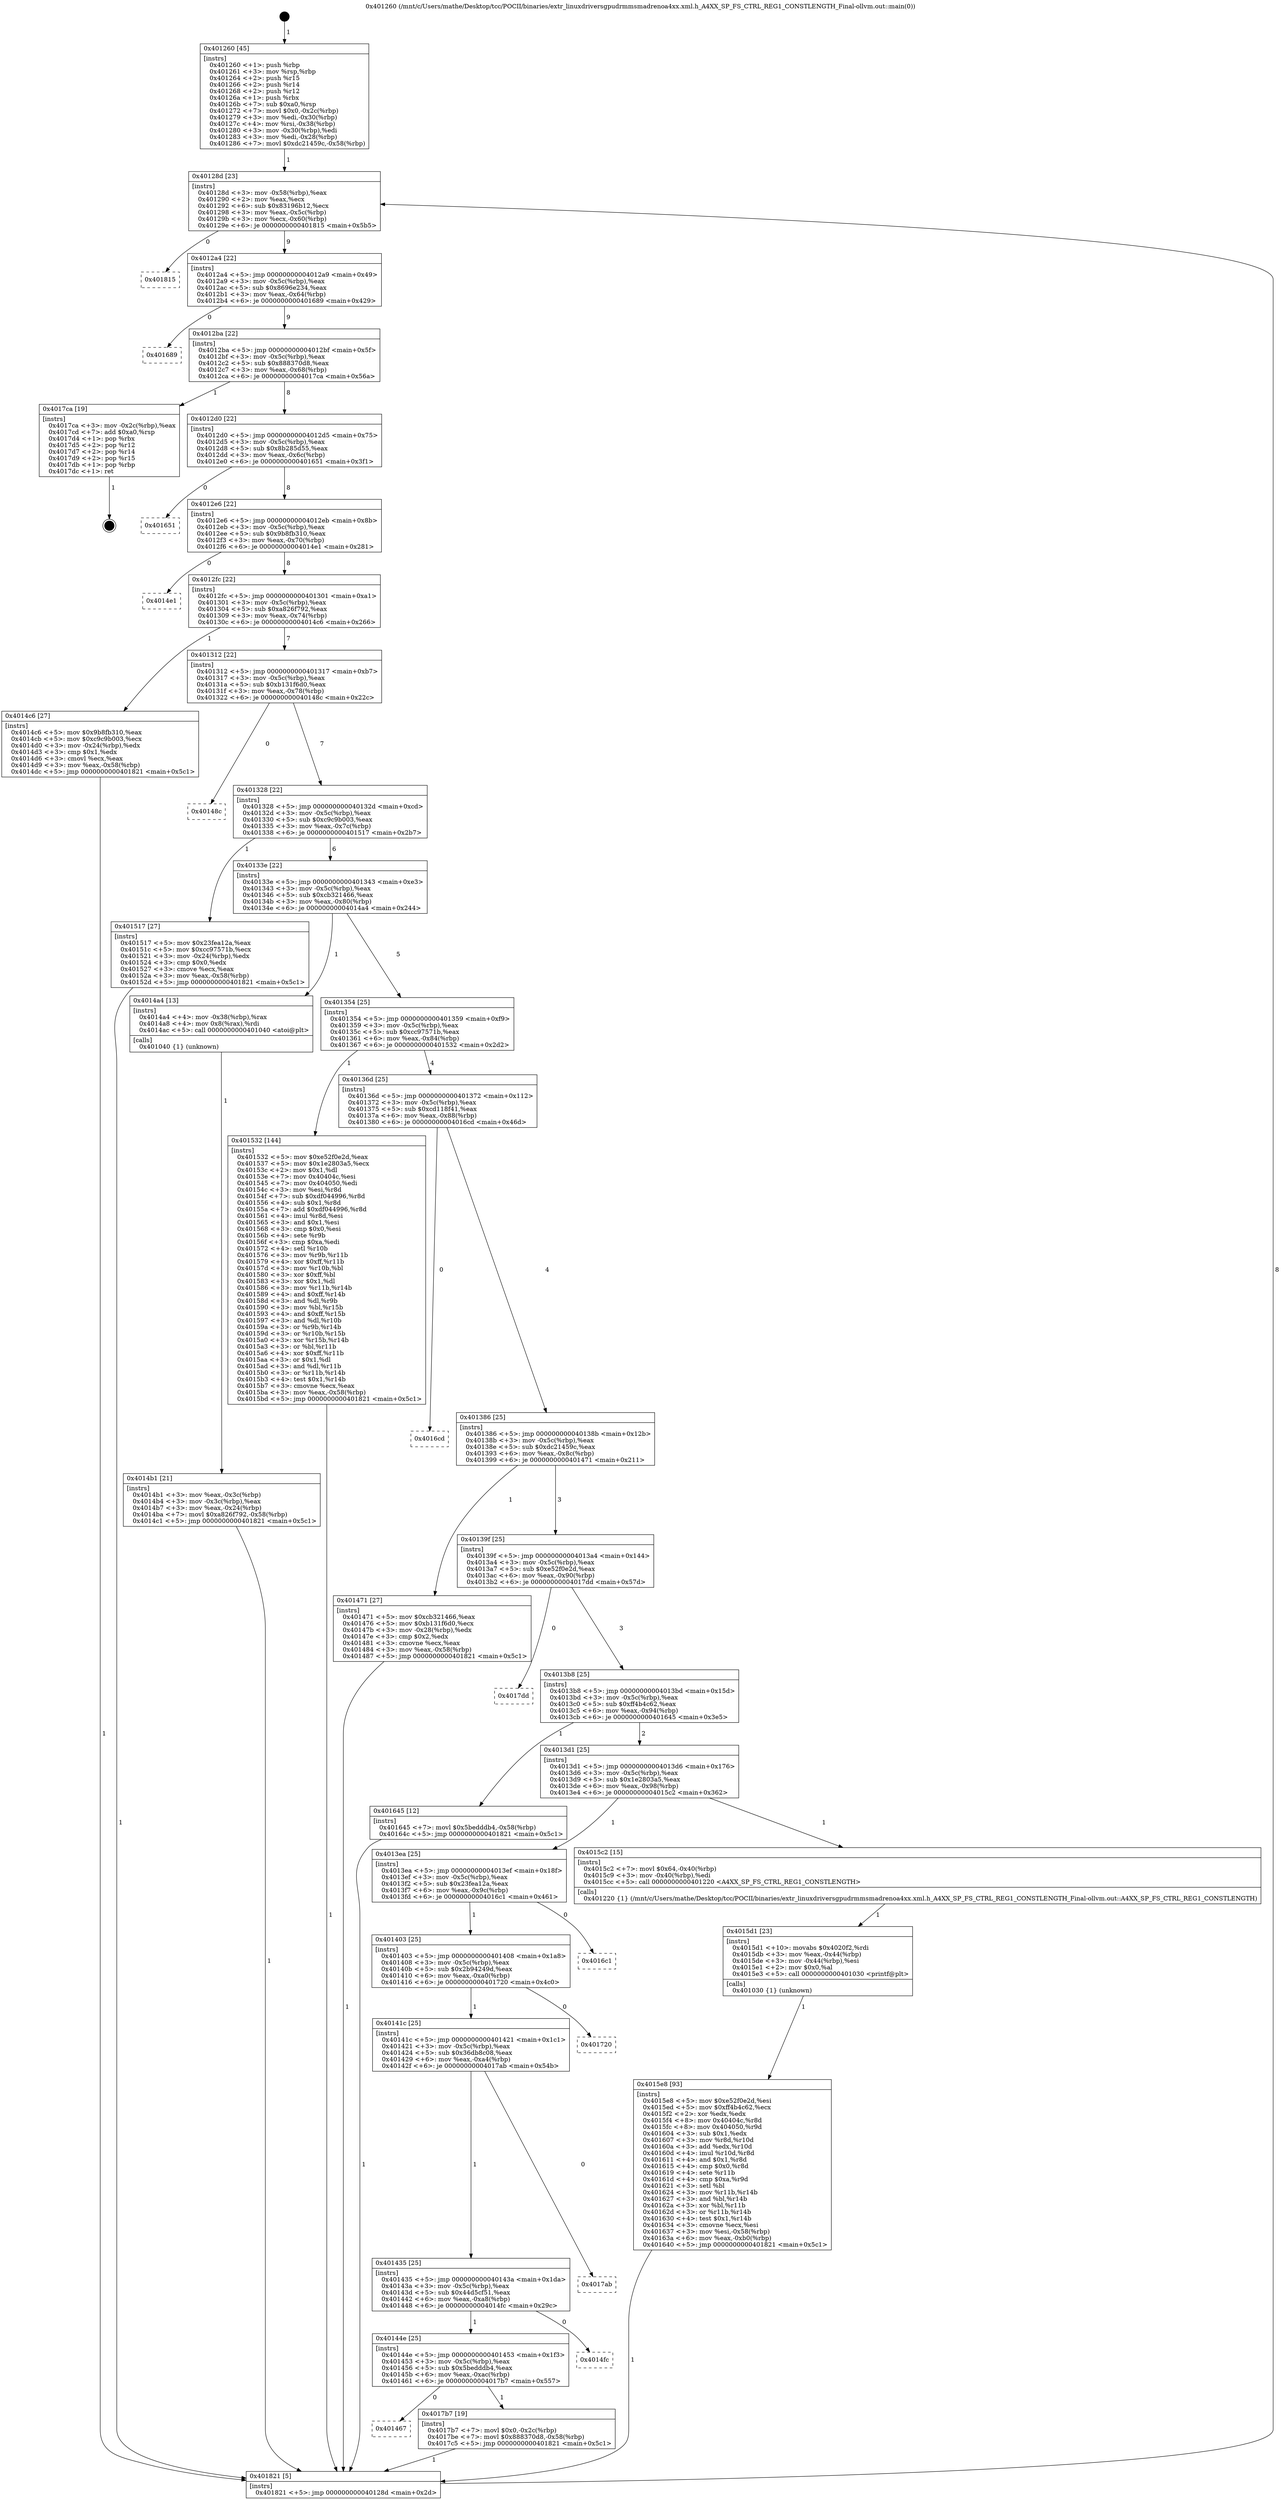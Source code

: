 digraph "0x401260" {
  label = "0x401260 (/mnt/c/Users/mathe/Desktop/tcc/POCII/binaries/extr_linuxdriversgpudrmmsmadrenoa4xx.xml.h_A4XX_SP_FS_CTRL_REG1_CONSTLENGTH_Final-ollvm.out::main(0))"
  labelloc = "t"
  node[shape=record]

  Entry [label="",width=0.3,height=0.3,shape=circle,fillcolor=black,style=filled]
  "0x40128d" [label="{
     0x40128d [23]\l
     | [instrs]\l
     &nbsp;&nbsp;0x40128d \<+3\>: mov -0x58(%rbp),%eax\l
     &nbsp;&nbsp;0x401290 \<+2\>: mov %eax,%ecx\l
     &nbsp;&nbsp;0x401292 \<+6\>: sub $0x83196b12,%ecx\l
     &nbsp;&nbsp;0x401298 \<+3\>: mov %eax,-0x5c(%rbp)\l
     &nbsp;&nbsp;0x40129b \<+3\>: mov %ecx,-0x60(%rbp)\l
     &nbsp;&nbsp;0x40129e \<+6\>: je 0000000000401815 \<main+0x5b5\>\l
  }"]
  "0x401815" [label="{
     0x401815\l
  }", style=dashed]
  "0x4012a4" [label="{
     0x4012a4 [22]\l
     | [instrs]\l
     &nbsp;&nbsp;0x4012a4 \<+5\>: jmp 00000000004012a9 \<main+0x49\>\l
     &nbsp;&nbsp;0x4012a9 \<+3\>: mov -0x5c(%rbp),%eax\l
     &nbsp;&nbsp;0x4012ac \<+5\>: sub $0x8696e234,%eax\l
     &nbsp;&nbsp;0x4012b1 \<+3\>: mov %eax,-0x64(%rbp)\l
     &nbsp;&nbsp;0x4012b4 \<+6\>: je 0000000000401689 \<main+0x429\>\l
  }"]
  Exit [label="",width=0.3,height=0.3,shape=circle,fillcolor=black,style=filled,peripheries=2]
  "0x401689" [label="{
     0x401689\l
  }", style=dashed]
  "0x4012ba" [label="{
     0x4012ba [22]\l
     | [instrs]\l
     &nbsp;&nbsp;0x4012ba \<+5\>: jmp 00000000004012bf \<main+0x5f\>\l
     &nbsp;&nbsp;0x4012bf \<+3\>: mov -0x5c(%rbp),%eax\l
     &nbsp;&nbsp;0x4012c2 \<+5\>: sub $0x888370d8,%eax\l
     &nbsp;&nbsp;0x4012c7 \<+3\>: mov %eax,-0x68(%rbp)\l
     &nbsp;&nbsp;0x4012ca \<+6\>: je 00000000004017ca \<main+0x56a\>\l
  }"]
  "0x401467" [label="{
     0x401467\l
  }", style=dashed]
  "0x4017ca" [label="{
     0x4017ca [19]\l
     | [instrs]\l
     &nbsp;&nbsp;0x4017ca \<+3\>: mov -0x2c(%rbp),%eax\l
     &nbsp;&nbsp;0x4017cd \<+7\>: add $0xa0,%rsp\l
     &nbsp;&nbsp;0x4017d4 \<+1\>: pop %rbx\l
     &nbsp;&nbsp;0x4017d5 \<+2\>: pop %r12\l
     &nbsp;&nbsp;0x4017d7 \<+2\>: pop %r14\l
     &nbsp;&nbsp;0x4017d9 \<+2\>: pop %r15\l
     &nbsp;&nbsp;0x4017db \<+1\>: pop %rbp\l
     &nbsp;&nbsp;0x4017dc \<+1\>: ret\l
  }"]
  "0x4012d0" [label="{
     0x4012d0 [22]\l
     | [instrs]\l
     &nbsp;&nbsp;0x4012d0 \<+5\>: jmp 00000000004012d5 \<main+0x75\>\l
     &nbsp;&nbsp;0x4012d5 \<+3\>: mov -0x5c(%rbp),%eax\l
     &nbsp;&nbsp;0x4012d8 \<+5\>: sub $0x8b285d55,%eax\l
     &nbsp;&nbsp;0x4012dd \<+3\>: mov %eax,-0x6c(%rbp)\l
     &nbsp;&nbsp;0x4012e0 \<+6\>: je 0000000000401651 \<main+0x3f1\>\l
  }"]
  "0x4017b7" [label="{
     0x4017b7 [19]\l
     | [instrs]\l
     &nbsp;&nbsp;0x4017b7 \<+7\>: movl $0x0,-0x2c(%rbp)\l
     &nbsp;&nbsp;0x4017be \<+7\>: movl $0x888370d8,-0x58(%rbp)\l
     &nbsp;&nbsp;0x4017c5 \<+5\>: jmp 0000000000401821 \<main+0x5c1\>\l
  }"]
  "0x401651" [label="{
     0x401651\l
  }", style=dashed]
  "0x4012e6" [label="{
     0x4012e6 [22]\l
     | [instrs]\l
     &nbsp;&nbsp;0x4012e6 \<+5\>: jmp 00000000004012eb \<main+0x8b\>\l
     &nbsp;&nbsp;0x4012eb \<+3\>: mov -0x5c(%rbp),%eax\l
     &nbsp;&nbsp;0x4012ee \<+5\>: sub $0x9b8fb310,%eax\l
     &nbsp;&nbsp;0x4012f3 \<+3\>: mov %eax,-0x70(%rbp)\l
     &nbsp;&nbsp;0x4012f6 \<+6\>: je 00000000004014e1 \<main+0x281\>\l
  }"]
  "0x40144e" [label="{
     0x40144e [25]\l
     | [instrs]\l
     &nbsp;&nbsp;0x40144e \<+5\>: jmp 0000000000401453 \<main+0x1f3\>\l
     &nbsp;&nbsp;0x401453 \<+3\>: mov -0x5c(%rbp),%eax\l
     &nbsp;&nbsp;0x401456 \<+5\>: sub $0x5bedddb4,%eax\l
     &nbsp;&nbsp;0x40145b \<+6\>: mov %eax,-0xac(%rbp)\l
     &nbsp;&nbsp;0x401461 \<+6\>: je 00000000004017b7 \<main+0x557\>\l
  }"]
  "0x4014e1" [label="{
     0x4014e1\l
  }", style=dashed]
  "0x4012fc" [label="{
     0x4012fc [22]\l
     | [instrs]\l
     &nbsp;&nbsp;0x4012fc \<+5\>: jmp 0000000000401301 \<main+0xa1\>\l
     &nbsp;&nbsp;0x401301 \<+3\>: mov -0x5c(%rbp),%eax\l
     &nbsp;&nbsp;0x401304 \<+5\>: sub $0xa826f792,%eax\l
     &nbsp;&nbsp;0x401309 \<+3\>: mov %eax,-0x74(%rbp)\l
     &nbsp;&nbsp;0x40130c \<+6\>: je 00000000004014c6 \<main+0x266\>\l
  }"]
  "0x4014fc" [label="{
     0x4014fc\l
  }", style=dashed]
  "0x4014c6" [label="{
     0x4014c6 [27]\l
     | [instrs]\l
     &nbsp;&nbsp;0x4014c6 \<+5\>: mov $0x9b8fb310,%eax\l
     &nbsp;&nbsp;0x4014cb \<+5\>: mov $0xc9c9b003,%ecx\l
     &nbsp;&nbsp;0x4014d0 \<+3\>: mov -0x24(%rbp),%edx\l
     &nbsp;&nbsp;0x4014d3 \<+3\>: cmp $0x1,%edx\l
     &nbsp;&nbsp;0x4014d6 \<+3\>: cmovl %ecx,%eax\l
     &nbsp;&nbsp;0x4014d9 \<+3\>: mov %eax,-0x58(%rbp)\l
     &nbsp;&nbsp;0x4014dc \<+5\>: jmp 0000000000401821 \<main+0x5c1\>\l
  }"]
  "0x401312" [label="{
     0x401312 [22]\l
     | [instrs]\l
     &nbsp;&nbsp;0x401312 \<+5\>: jmp 0000000000401317 \<main+0xb7\>\l
     &nbsp;&nbsp;0x401317 \<+3\>: mov -0x5c(%rbp),%eax\l
     &nbsp;&nbsp;0x40131a \<+5\>: sub $0xb131f6d0,%eax\l
     &nbsp;&nbsp;0x40131f \<+3\>: mov %eax,-0x78(%rbp)\l
     &nbsp;&nbsp;0x401322 \<+6\>: je 000000000040148c \<main+0x22c\>\l
  }"]
  "0x401435" [label="{
     0x401435 [25]\l
     | [instrs]\l
     &nbsp;&nbsp;0x401435 \<+5\>: jmp 000000000040143a \<main+0x1da\>\l
     &nbsp;&nbsp;0x40143a \<+3\>: mov -0x5c(%rbp),%eax\l
     &nbsp;&nbsp;0x40143d \<+5\>: sub $0x44d5cf51,%eax\l
     &nbsp;&nbsp;0x401442 \<+6\>: mov %eax,-0xa8(%rbp)\l
     &nbsp;&nbsp;0x401448 \<+6\>: je 00000000004014fc \<main+0x29c\>\l
  }"]
  "0x40148c" [label="{
     0x40148c\l
  }", style=dashed]
  "0x401328" [label="{
     0x401328 [22]\l
     | [instrs]\l
     &nbsp;&nbsp;0x401328 \<+5\>: jmp 000000000040132d \<main+0xcd\>\l
     &nbsp;&nbsp;0x40132d \<+3\>: mov -0x5c(%rbp),%eax\l
     &nbsp;&nbsp;0x401330 \<+5\>: sub $0xc9c9b003,%eax\l
     &nbsp;&nbsp;0x401335 \<+3\>: mov %eax,-0x7c(%rbp)\l
     &nbsp;&nbsp;0x401338 \<+6\>: je 0000000000401517 \<main+0x2b7\>\l
  }"]
  "0x4017ab" [label="{
     0x4017ab\l
  }", style=dashed]
  "0x401517" [label="{
     0x401517 [27]\l
     | [instrs]\l
     &nbsp;&nbsp;0x401517 \<+5\>: mov $0x23fea12a,%eax\l
     &nbsp;&nbsp;0x40151c \<+5\>: mov $0xcc97571b,%ecx\l
     &nbsp;&nbsp;0x401521 \<+3\>: mov -0x24(%rbp),%edx\l
     &nbsp;&nbsp;0x401524 \<+3\>: cmp $0x0,%edx\l
     &nbsp;&nbsp;0x401527 \<+3\>: cmove %ecx,%eax\l
     &nbsp;&nbsp;0x40152a \<+3\>: mov %eax,-0x58(%rbp)\l
     &nbsp;&nbsp;0x40152d \<+5\>: jmp 0000000000401821 \<main+0x5c1\>\l
  }"]
  "0x40133e" [label="{
     0x40133e [22]\l
     | [instrs]\l
     &nbsp;&nbsp;0x40133e \<+5\>: jmp 0000000000401343 \<main+0xe3\>\l
     &nbsp;&nbsp;0x401343 \<+3\>: mov -0x5c(%rbp),%eax\l
     &nbsp;&nbsp;0x401346 \<+5\>: sub $0xcb321466,%eax\l
     &nbsp;&nbsp;0x40134b \<+3\>: mov %eax,-0x80(%rbp)\l
     &nbsp;&nbsp;0x40134e \<+6\>: je 00000000004014a4 \<main+0x244\>\l
  }"]
  "0x40141c" [label="{
     0x40141c [25]\l
     | [instrs]\l
     &nbsp;&nbsp;0x40141c \<+5\>: jmp 0000000000401421 \<main+0x1c1\>\l
     &nbsp;&nbsp;0x401421 \<+3\>: mov -0x5c(%rbp),%eax\l
     &nbsp;&nbsp;0x401424 \<+5\>: sub $0x36db8c08,%eax\l
     &nbsp;&nbsp;0x401429 \<+6\>: mov %eax,-0xa4(%rbp)\l
     &nbsp;&nbsp;0x40142f \<+6\>: je 00000000004017ab \<main+0x54b\>\l
  }"]
  "0x4014a4" [label="{
     0x4014a4 [13]\l
     | [instrs]\l
     &nbsp;&nbsp;0x4014a4 \<+4\>: mov -0x38(%rbp),%rax\l
     &nbsp;&nbsp;0x4014a8 \<+4\>: mov 0x8(%rax),%rdi\l
     &nbsp;&nbsp;0x4014ac \<+5\>: call 0000000000401040 \<atoi@plt\>\l
     | [calls]\l
     &nbsp;&nbsp;0x401040 \{1\} (unknown)\l
  }"]
  "0x401354" [label="{
     0x401354 [25]\l
     | [instrs]\l
     &nbsp;&nbsp;0x401354 \<+5\>: jmp 0000000000401359 \<main+0xf9\>\l
     &nbsp;&nbsp;0x401359 \<+3\>: mov -0x5c(%rbp),%eax\l
     &nbsp;&nbsp;0x40135c \<+5\>: sub $0xcc97571b,%eax\l
     &nbsp;&nbsp;0x401361 \<+6\>: mov %eax,-0x84(%rbp)\l
     &nbsp;&nbsp;0x401367 \<+6\>: je 0000000000401532 \<main+0x2d2\>\l
  }"]
  "0x401720" [label="{
     0x401720\l
  }", style=dashed]
  "0x401532" [label="{
     0x401532 [144]\l
     | [instrs]\l
     &nbsp;&nbsp;0x401532 \<+5\>: mov $0xe52f0e2d,%eax\l
     &nbsp;&nbsp;0x401537 \<+5\>: mov $0x1e2803a5,%ecx\l
     &nbsp;&nbsp;0x40153c \<+2\>: mov $0x1,%dl\l
     &nbsp;&nbsp;0x40153e \<+7\>: mov 0x40404c,%esi\l
     &nbsp;&nbsp;0x401545 \<+7\>: mov 0x404050,%edi\l
     &nbsp;&nbsp;0x40154c \<+3\>: mov %esi,%r8d\l
     &nbsp;&nbsp;0x40154f \<+7\>: sub $0xdf044996,%r8d\l
     &nbsp;&nbsp;0x401556 \<+4\>: sub $0x1,%r8d\l
     &nbsp;&nbsp;0x40155a \<+7\>: add $0xdf044996,%r8d\l
     &nbsp;&nbsp;0x401561 \<+4\>: imul %r8d,%esi\l
     &nbsp;&nbsp;0x401565 \<+3\>: and $0x1,%esi\l
     &nbsp;&nbsp;0x401568 \<+3\>: cmp $0x0,%esi\l
     &nbsp;&nbsp;0x40156b \<+4\>: sete %r9b\l
     &nbsp;&nbsp;0x40156f \<+3\>: cmp $0xa,%edi\l
     &nbsp;&nbsp;0x401572 \<+4\>: setl %r10b\l
     &nbsp;&nbsp;0x401576 \<+3\>: mov %r9b,%r11b\l
     &nbsp;&nbsp;0x401579 \<+4\>: xor $0xff,%r11b\l
     &nbsp;&nbsp;0x40157d \<+3\>: mov %r10b,%bl\l
     &nbsp;&nbsp;0x401580 \<+3\>: xor $0xff,%bl\l
     &nbsp;&nbsp;0x401583 \<+3\>: xor $0x1,%dl\l
     &nbsp;&nbsp;0x401586 \<+3\>: mov %r11b,%r14b\l
     &nbsp;&nbsp;0x401589 \<+4\>: and $0xff,%r14b\l
     &nbsp;&nbsp;0x40158d \<+3\>: and %dl,%r9b\l
     &nbsp;&nbsp;0x401590 \<+3\>: mov %bl,%r15b\l
     &nbsp;&nbsp;0x401593 \<+4\>: and $0xff,%r15b\l
     &nbsp;&nbsp;0x401597 \<+3\>: and %dl,%r10b\l
     &nbsp;&nbsp;0x40159a \<+3\>: or %r9b,%r14b\l
     &nbsp;&nbsp;0x40159d \<+3\>: or %r10b,%r15b\l
     &nbsp;&nbsp;0x4015a0 \<+3\>: xor %r15b,%r14b\l
     &nbsp;&nbsp;0x4015a3 \<+3\>: or %bl,%r11b\l
     &nbsp;&nbsp;0x4015a6 \<+4\>: xor $0xff,%r11b\l
     &nbsp;&nbsp;0x4015aa \<+3\>: or $0x1,%dl\l
     &nbsp;&nbsp;0x4015ad \<+3\>: and %dl,%r11b\l
     &nbsp;&nbsp;0x4015b0 \<+3\>: or %r11b,%r14b\l
     &nbsp;&nbsp;0x4015b3 \<+4\>: test $0x1,%r14b\l
     &nbsp;&nbsp;0x4015b7 \<+3\>: cmovne %ecx,%eax\l
     &nbsp;&nbsp;0x4015ba \<+3\>: mov %eax,-0x58(%rbp)\l
     &nbsp;&nbsp;0x4015bd \<+5\>: jmp 0000000000401821 \<main+0x5c1\>\l
  }"]
  "0x40136d" [label="{
     0x40136d [25]\l
     | [instrs]\l
     &nbsp;&nbsp;0x40136d \<+5\>: jmp 0000000000401372 \<main+0x112\>\l
     &nbsp;&nbsp;0x401372 \<+3\>: mov -0x5c(%rbp),%eax\l
     &nbsp;&nbsp;0x401375 \<+5\>: sub $0xcd118f41,%eax\l
     &nbsp;&nbsp;0x40137a \<+6\>: mov %eax,-0x88(%rbp)\l
     &nbsp;&nbsp;0x401380 \<+6\>: je 00000000004016cd \<main+0x46d\>\l
  }"]
  "0x401403" [label="{
     0x401403 [25]\l
     | [instrs]\l
     &nbsp;&nbsp;0x401403 \<+5\>: jmp 0000000000401408 \<main+0x1a8\>\l
     &nbsp;&nbsp;0x401408 \<+3\>: mov -0x5c(%rbp),%eax\l
     &nbsp;&nbsp;0x40140b \<+5\>: sub $0x2b94249d,%eax\l
     &nbsp;&nbsp;0x401410 \<+6\>: mov %eax,-0xa0(%rbp)\l
     &nbsp;&nbsp;0x401416 \<+6\>: je 0000000000401720 \<main+0x4c0\>\l
  }"]
  "0x4016cd" [label="{
     0x4016cd\l
  }", style=dashed]
  "0x401386" [label="{
     0x401386 [25]\l
     | [instrs]\l
     &nbsp;&nbsp;0x401386 \<+5\>: jmp 000000000040138b \<main+0x12b\>\l
     &nbsp;&nbsp;0x40138b \<+3\>: mov -0x5c(%rbp),%eax\l
     &nbsp;&nbsp;0x40138e \<+5\>: sub $0xdc21459c,%eax\l
     &nbsp;&nbsp;0x401393 \<+6\>: mov %eax,-0x8c(%rbp)\l
     &nbsp;&nbsp;0x401399 \<+6\>: je 0000000000401471 \<main+0x211\>\l
  }"]
  "0x4016c1" [label="{
     0x4016c1\l
  }", style=dashed]
  "0x401471" [label="{
     0x401471 [27]\l
     | [instrs]\l
     &nbsp;&nbsp;0x401471 \<+5\>: mov $0xcb321466,%eax\l
     &nbsp;&nbsp;0x401476 \<+5\>: mov $0xb131f6d0,%ecx\l
     &nbsp;&nbsp;0x40147b \<+3\>: mov -0x28(%rbp),%edx\l
     &nbsp;&nbsp;0x40147e \<+3\>: cmp $0x2,%edx\l
     &nbsp;&nbsp;0x401481 \<+3\>: cmovne %ecx,%eax\l
     &nbsp;&nbsp;0x401484 \<+3\>: mov %eax,-0x58(%rbp)\l
     &nbsp;&nbsp;0x401487 \<+5\>: jmp 0000000000401821 \<main+0x5c1\>\l
  }"]
  "0x40139f" [label="{
     0x40139f [25]\l
     | [instrs]\l
     &nbsp;&nbsp;0x40139f \<+5\>: jmp 00000000004013a4 \<main+0x144\>\l
     &nbsp;&nbsp;0x4013a4 \<+3\>: mov -0x5c(%rbp),%eax\l
     &nbsp;&nbsp;0x4013a7 \<+5\>: sub $0xe52f0e2d,%eax\l
     &nbsp;&nbsp;0x4013ac \<+6\>: mov %eax,-0x90(%rbp)\l
     &nbsp;&nbsp;0x4013b2 \<+6\>: je 00000000004017dd \<main+0x57d\>\l
  }"]
  "0x401821" [label="{
     0x401821 [5]\l
     | [instrs]\l
     &nbsp;&nbsp;0x401821 \<+5\>: jmp 000000000040128d \<main+0x2d\>\l
  }"]
  "0x401260" [label="{
     0x401260 [45]\l
     | [instrs]\l
     &nbsp;&nbsp;0x401260 \<+1\>: push %rbp\l
     &nbsp;&nbsp;0x401261 \<+3\>: mov %rsp,%rbp\l
     &nbsp;&nbsp;0x401264 \<+2\>: push %r15\l
     &nbsp;&nbsp;0x401266 \<+2\>: push %r14\l
     &nbsp;&nbsp;0x401268 \<+2\>: push %r12\l
     &nbsp;&nbsp;0x40126a \<+1\>: push %rbx\l
     &nbsp;&nbsp;0x40126b \<+7\>: sub $0xa0,%rsp\l
     &nbsp;&nbsp;0x401272 \<+7\>: movl $0x0,-0x2c(%rbp)\l
     &nbsp;&nbsp;0x401279 \<+3\>: mov %edi,-0x30(%rbp)\l
     &nbsp;&nbsp;0x40127c \<+4\>: mov %rsi,-0x38(%rbp)\l
     &nbsp;&nbsp;0x401280 \<+3\>: mov -0x30(%rbp),%edi\l
     &nbsp;&nbsp;0x401283 \<+3\>: mov %edi,-0x28(%rbp)\l
     &nbsp;&nbsp;0x401286 \<+7\>: movl $0xdc21459c,-0x58(%rbp)\l
  }"]
  "0x4014b1" [label="{
     0x4014b1 [21]\l
     | [instrs]\l
     &nbsp;&nbsp;0x4014b1 \<+3\>: mov %eax,-0x3c(%rbp)\l
     &nbsp;&nbsp;0x4014b4 \<+3\>: mov -0x3c(%rbp),%eax\l
     &nbsp;&nbsp;0x4014b7 \<+3\>: mov %eax,-0x24(%rbp)\l
     &nbsp;&nbsp;0x4014ba \<+7\>: movl $0xa826f792,-0x58(%rbp)\l
     &nbsp;&nbsp;0x4014c1 \<+5\>: jmp 0000000000401821 \<main+0x5c1\>\l
  }"]
  "0x4015e8" [label="{
     0x4015e8 [93]\l
     | [instrs]\l
     &nbsp;&nbsp;0x4015e8 \<+5\>: mov $0xe52f0e2d,%esi\l
     &nbsp;&nbsp;0x4015ed \<+5\>: mov $0xff4b4c62,%ecx\l
     &nbsp;&nbsp;0x4015f2 \<+2\>: xor %edx,%edx\l
     &nbsp;&nbsp;0x4015f4 \<+8\>: mov 0x40404c,%r8d\l
     &nbsp;&nbsp;0x4015fc \<+8\>: mov 0x404050,%r9d\l
     &nbsp;&nbsp;0x401604 \<+3\>: sub $0x1,%edx\l
     &nbsp;&nbsp;0x401607 \<+3\>: mov %r8d,%r10d\l
     &nbsp;&nbsp;0x40160a \<+3\>: add %edx,%r10d\l
     &nbsp;&nbsp;0x40160d \<+4\>: imul %r10d,%r8d\l
     &nbsp;&nbsp;0x401611 \<+4\>: and $0x1,%r8d\l
     &nbsp;&nbsp;0x401615 \<+4\>: cmp $0x0,%r8d\l
     &nbsp;&nbsp;0x401619 \<+4\>: sete %r11b\l
     &nbsp;&nbsp;0x40161d \<+4\>: cmp $0xa,%r9d\l
     &nbsp;&nbsp;0x401621 \<+3\>: setl %bl\l
     &nbsp;&nbsp;0x401624 \<+3\>: mov %r11b,%r14b\l
     &nbsp;&nbsp;0x401627 \<+3\>: and %bl,%r14b\l
     &nbsp;&nbsp;0x40162a \<+3\>: xor %bl,%r11b\l
     &nbsp;&nbsp;0x40162d \<+3\>: or %r11b,%r14b\l
     &nbsp;&nbsp;0x401630 \<+4\>: test $0x1,%r14b\l
     &nbsp;&nbsp;0x401634 \<+3\>: cmovne %ecx,%esi\l
     &nbsp;&nbsp;0x401637 \<+3\>: mov %esi,-0x58(%rbp)\l
     &nbsp;&nbsp;0x40163a \<+6\>: mov %eax,-0xb0(%rbp)\l
     &nbsp;&nbsp;0x401640 \<+5\>: jmp 0000000000401821 \<main+0x5c1\>\l
  }"]
  "0x4017dd" [label="{
     0x4017dd\l
  }", style=dashed]
  "0x4013b8" [label="{
     0x4013b8 [25]\l
     | [instrs]\l
     &nbsp;&nbsp;0x4013b8 \<+5\>: jmp 00000000004013bd \<main+0x15d\>\l
     &nbsp;&nbsp;0x4013bd \<+3\>: mov -0x5c(%rbp),%eax\l
     &nbsp;&nbsp;0x4013c0 \<+5\>: sub $0xff4b4c62,%eax\l
     &nbsp;&nbsp;0x4013c5 \<+6\>: mov %eax,-0x94(%rbp)\l
     &nbsp;&nbsp;0x4013cb \<+6\>: je 0000000000401645 \<main+0x3e5\>\l
  }"]
  "0x4015d1" [label="{
     0x4015d1 [23]\l
     | [instrs]\l
     &nbsp;&nbsp;0x4015d1 \<+10\>: movabs $0x4020f2,%rdi\l
     &nbsp;&nbsp;0x4015db \<+3\>: mov %eax,-0x44(%rbp)\l
     &nbsp;&nbsp;0x4015de \<+3\>: mov -0x44(%rbp),%esi\l
     &nbsp;&nbsp;0x4015e1 \<+2\>: mov $0x0,%al\l
     &nbsp;&nbsp;0x4015e3 \<+5\>: call 0000000000401030 \<printf@plt\>\l
     | [calls]\l
     &nbsp;&nbsp;0x401030 \{1\} (unknown)\l
  }"]
  "0x401645" [label="{
     0x401645 [12]\l
     | [instrs]\l
     &nbsp;&nbsp;0x401645 \<+7\>: movl $0x5bedddb4,-0x58(%rbp)\l
     &nbsp;&nbsp;0x40164c \<+5\>: jmp 0000000000401821 \<main+0x5c1\>\l
  }"]
  "0x4013d1" [label="{
     0x4013d1 [25]\l
     | [instrs]\l
     &nbsp;&nbsp;0x4013d1 \<+5\>: jmp 00000000004013d6 \<main+0x176\>\l
     &nbsp;&nbsp;0x4013d6 \<+3\>: mov -0x5c(%rbp),%eax\l
     &nbsp;&nbsp;0x4013d9 \<+5\>: sub $0x1e2803a5,%eax\l
     &nbsp;&nbsp;0x4013de \<+6\>: mov %eax,-0x98(%rbp)\l
     &nbsp;&nbsp;0x4013e4 \<+6\>: je 00000000004015c2 \<main+0x362\>\l
  }"]
  "0x4013ea" [label="{
     0x4013ea [25]\l
     | [instrs]\l
     &nbsp;&nbsp;0x4013ea \<+5\>: jmp 00000000004013ef \<main+0x18f\>\l
     &nbsp;&nbsp;0x4013ef \<+3\>: mov -0x5c(%rbp),%eax\l
     &nbsp;&nbsp;0x4013f2 \<+5\>: sub $0x23fea12a,%eax\l
     &nbsp;&nbsp;0x4013f7 \<+6\>: mov %eax,-0x9c(%rbp)\l
     &nbsp;&nbsp;0x4013fd \<+6\>: je 00000000004016c1 \<main+0x461\>\l
  }"]
  "0x4015c2" [label="{
     0x4015c2 [15]\l
     | [instrs]\l
     &nbsp;&nbsp;0x4015c2 \<+7\>: movl $0x64,-0x40(%rbp)\l
     &nbsp;&nbsp;0x4015c9 \<+3\>: mov -0x40(%rbp),%edi\l
     &nbsp;&nbsp;0x4015cc \<+5\>: call 0000000000401220 \<A4XX_SP_FS_CTRL_REG1_CONSTLENGTH\>\l
     | [calls]\l
     &nbsp;&nbsp;0x401220 \{1\} (/mnt/c/Users/mathe/Desktop/tcc/POCII/binaries/extr_linuxdriversgpudrmmsmadrenoa4xx.xml.h_A4XX_SP_FS_CTRL_REG1_CONSTLENGTH_Final-ollvm.out::A4XX_SP_FS_CTRL_REG1_CONSTLENGTH)\l
  }"]
  Entry -> "0x401260" [label=" 1"]
  "0x40128d" -> "0x401815" [label=" 0"]
  "0x40128d" -> "0x4012a4" [label=" 9"]
  "0x4017ca" -> Exit [label=" 1"]
  "0x4012a4" -> "0x401689" [label=" 0"]
  "0x4012a4" -> "0x4012ba" [label=" 9"]
  "0x4017b7" -> "0x401821" [label=" 1"]
  "0x4012ba" -> "0x4017ca" [label=" 1"]
  "0x4012ba" -> "0x4012d0" [label=" 8"]
  "0x40144e" -> "0x401467" [label=" 0"]
  "0x4012d0" -> "0x401651" [label=" 0"]
  "0x4012d0" -> "0x4012e6" [label=" 8"]
  "0x40144e" -> "0x4017b7" [label=" 1"]
  "0x4012e6" -> "0x4014e1" [label=" 0"]
  "0x4012e6" -> "0x4012fc" [label=" 8"]
  "0x401435" -> "0x40144e" [label=" 1"]
  "0x4012fc" -> "0x4014c6" [label=" 1"]
  "0x4012fc" -> "0x401312" [label=" 7"]
  "0x401435" -> "0x4014fc" [label=" 0"]
  "0x401312" -> "0x40148c" [label=" 0"]
  "0x401312" -> "0x401328" [label=" 7"]
  "0x40141c" -> "0x401435" [label=" 1"]
  "0x401328" -> "0x401517" [label=" 1"]
  "0x401328" -> "0x40133e" [label=" 6"]
  "0x40141c" -> "0x4017ab" [label=" 0"]
  "0x40133e" -> "0x4014a4" [label=" 1"]
  "0x40133e" -> "0x401354" [label=" 5"]
  "0x401403" -> "0x40141c" [label=" 1"]
  "0x401354" -> "0x401532" [label=" 1"]
  "0x401354" -> "0x40136d" [label=" 4"]
  "0x401403" -> "0x401720" [label=" 0"]
  "0x40136d" -> "0x4016cd" [label=" 0"]
  "0x40136d" -> "0x401386" [label=" 4"]
  "0x4013ea" -> "0x401403" [label=" 1"]
  "0x401386" -> "0x401471" [label=" 1"]
  "0x401386" -> "0x40139f" [label=" 3"]
  "0x401471" -> "0x401821" [label=" 1"]
  "0x401260" -> "0x40128d" [label=" 1"]
  "0x401821" -> "0x40128d" [label=" 8"]
  "0x4014a4" -> "0x4014b1" [label=" 1"]
  "0x4014b1" -> "0x401821" [label=" 1"]
  "0x4014c6" -> "0x401821" [label=" 1"]
  "0x401517" -> "0x401821" [label=" 1"]
  "0x401532" -> "0x401821" [label=" 1"]
  "0x4013ea" -> "0x4016c1" [label=" 0"]
  "0x40139f" -> "0x4017dd" [label=" 0"]
  "0x40139f" -> "0x4013b8" [label=" 3"]
  "0x401645" -> "0x401821" [label=" 1"]
  "0x4013b8" -> "0x401645" [label=" 1"]
  "0x4013b8" -> "0x4013d1" [label=" 2"]
  "0x4015e8" -> "0x401821" [label=" 1"]
  "0x4013d1" -> "0x4015c2" [label=" 1"]
  "0x4013d1" -> "0x4013ea" [label=" 1"]
  "0x4015c2" -> "0x4015d1" [label=" 1"]
  "0x4015d1" -> "0x4015e8" [label=" 1"]
}

